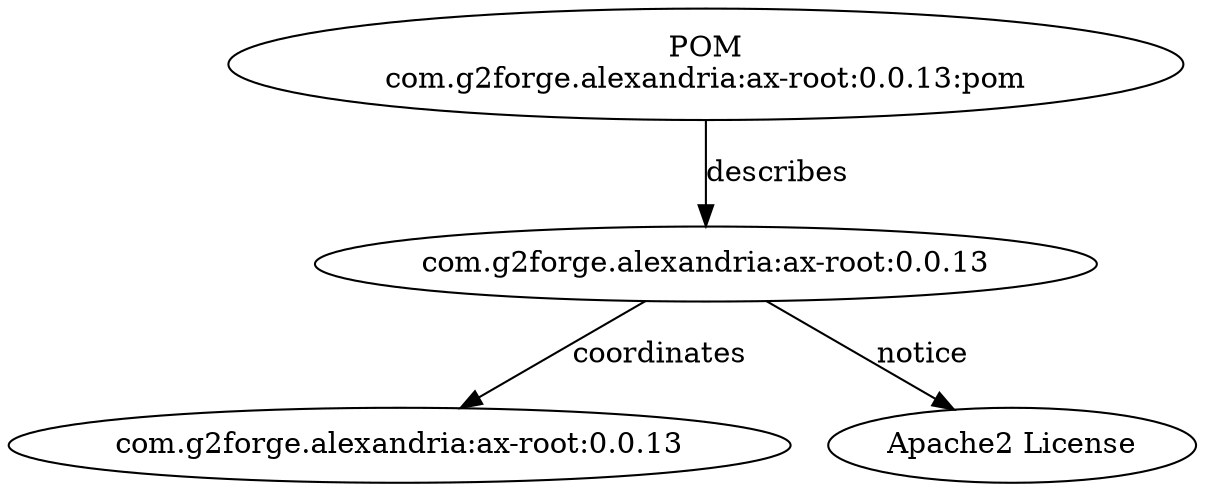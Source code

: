 digraph reassert {
	com_g2forge_alexandria_ax_root_0_0_13_artifact [label="com.g2forge.alexandria:ax-root:0.0.13"];
	com_g2forge_alexandria_ax_root_0_0_13 [label="com.g2forge.alexandria:ax-root:0.0.13"];
	com_g2forge_alexandria_ax_root_0_0_13_pom_pom [label="POM\ncom.g2forge.alexandria:ax-root:0.0.13:pom"];
	Apache_2_0 [label="Apache2 License"];
	com_g2forge_alexandria_ax_root_0_0_13_artifact -> com_g2forge_alexandria_ax_root_0_0_13 [label="coordinates"];
	com_g2forge_alexandria_ax_root_0_0_13_pom_pom -> com_g2forge_alexandria_ax_root_0_0_13_artifact [label="describes"];
	com_g2forge_alexandria_ax_root_0_0_13_artifact -> Apache_2_0 [label="notice"];
}